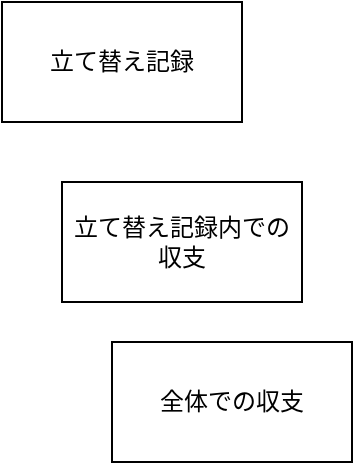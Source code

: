 <mxfile>
    <diagram id="vTH6TQTcjgnmF-ezsTUP" name="Page-1">
        <mxGraphModel dx="1106" dy="609" grid="1" gridSize="10" guides="1" tooltips="1" connect="1" arrows="1" fold="1" page="1" pageScale="1" pageWidth="850" pageHeight="1100" math="0" shadow="0">
            <root>
                <mxCell id="0"/>
                <mxCell id="1" parent="0"/>
                <mxCell id="5" value="立て替え記録" style="whiteSpace=wrap;html=1;" vertex="1" parent="1">
                    <mxGeometry x="250" y="200" width="120" height="60" as="geometry"/>
                </mxCell>
                <mxCell id="8" value="立て替え記録内での収支" style="rounded=0;whiteSpace=wrap;html=1;" vertex="1" parent="1">
                    <mxGeometry x="280" y="290" width="120" height="60" as="geometry"/>
                </mxCell>
                <mxCell id="9" value="全体での収支" style="rounded=0;whiteSpace=wrap;html=1;" vertex="1" parent="1">
                    <mxGeometry x="305" y="370" width="120" height="60" as="geometry"/>
                </mxCell>
            </root>
        </mxGraphModel>
    </diagram>
</mxfile>